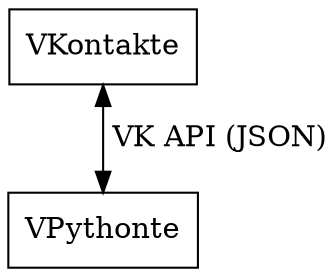 // dot -Tpdf simple.dot -o simple.pdf
digraph G
{
	node [shape = record];
	"VKontakte" -> "VPythonte" [label = " VK API (JSON)" dir="both"]
}
